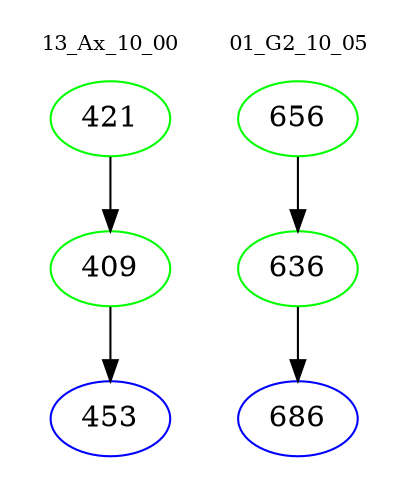 digraph{
subgraph cluster_0 {
color = white
label = "13_Ax_10_00";
fontsize=10;
T0_421 [label="421", color="green"]
T0_421 -> T0_409 [color="black"]
T0_409 [label="409", color="green"]
T0_409 -> T0_453 [color="black"]
T0_453 [label="453", color="blue"]
}
subgraph cluster_1 {
color = white
label = "01_G2_10_05";
fontsize=10;
T1_656 [label="656", color="green"]
T1_656 -> T1_636 [color="black"]
T1_636 [label="636", color="green"]
T1_636 -> T1_686 [color="black"]
T1_686 [label="686", color="blue"]
}
}
